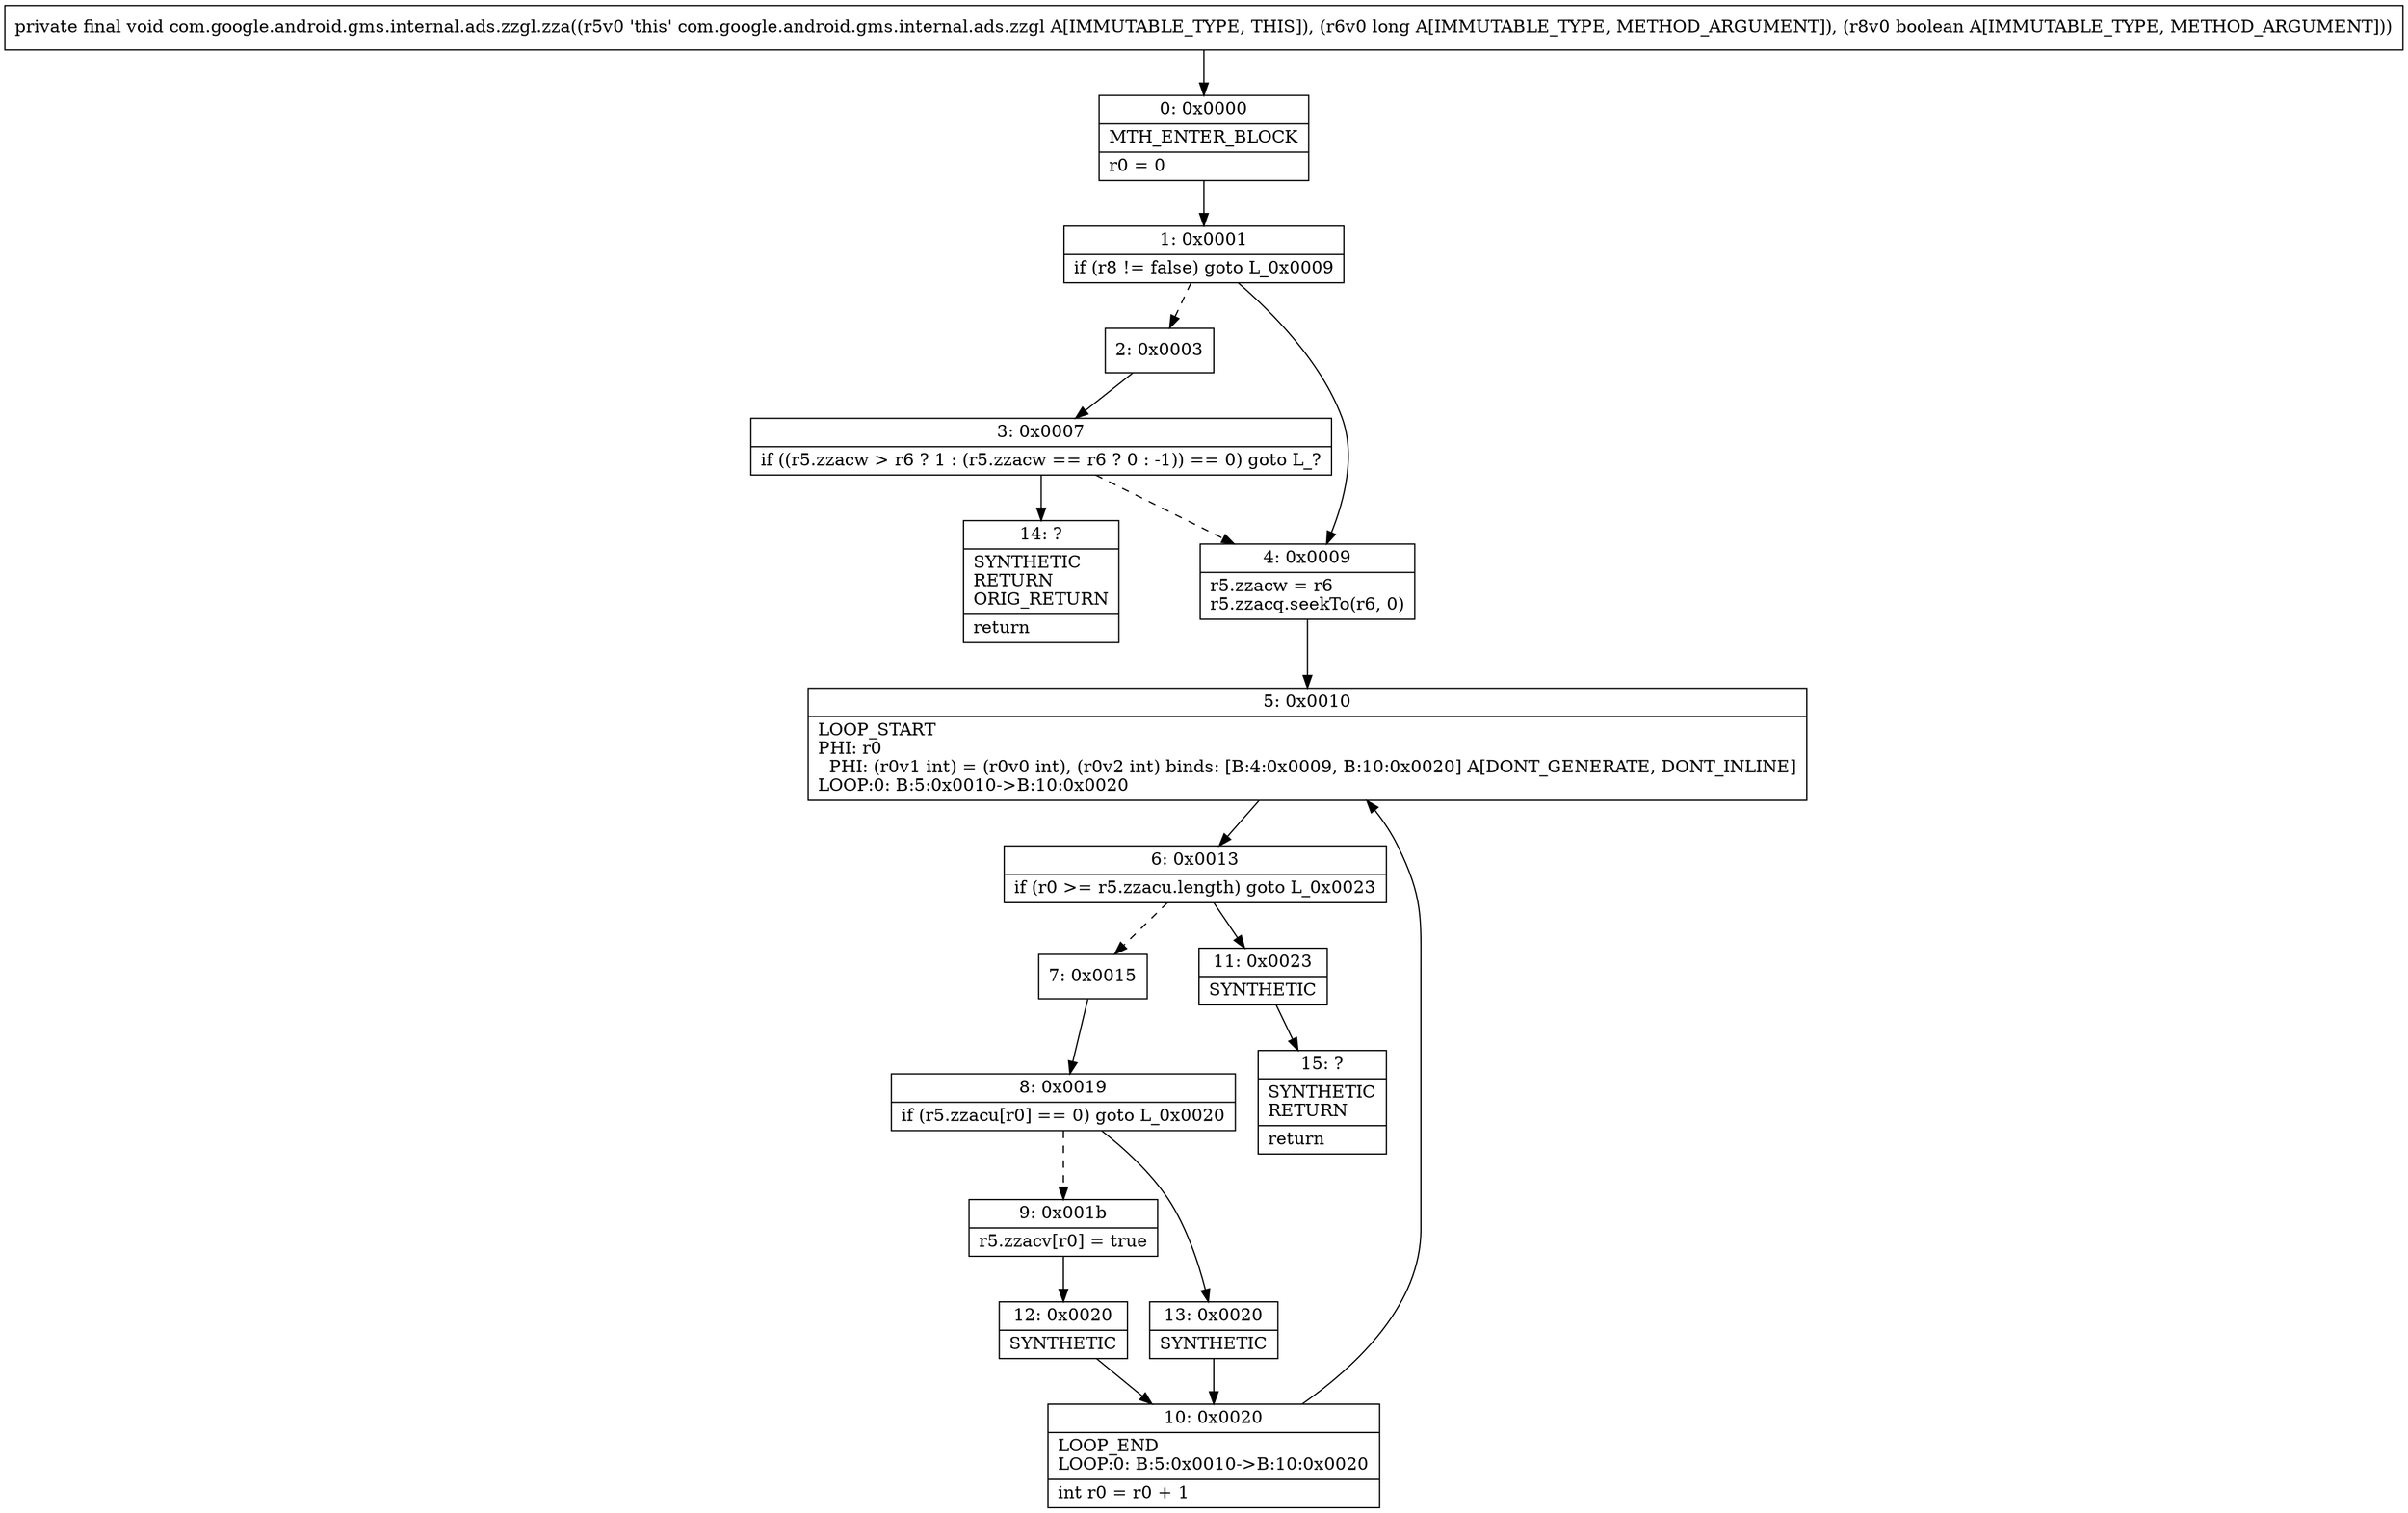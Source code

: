 digraph "CFG forcom.google.android.gms.internal.ads.zzgl.zza(JZ)V" {
Node_0 [shape=record,label="{0\:\ 0x0000|MTH_ENTER_BLOCK\l|r0 = 0\l}"];
Node_1 [shape=record,label="{1\:\ 0x0001|if (r8 != false) goto L_0x0009\l}"];
Node_2 [shape=record,label="{2\:\ 0x0003}"];
Node_3 [shape=record,label="{3\:\ 0x0007|if ((r5.zzacw \> r6 ? 1 : (r5.zzacw == r6 ? 0 : \-1)) == 0) goto L_?\l}"];
Node_4 [shape=record,label="{4\:\ 0x0009|r5.zzacw = r6\lr5.zzacq.seekTo(r6, 0)\l}"];
Node_5 [shape=record,label="{5\:\ 0x0010|LOOP_START\lPHI: r0 \l  PHI: (r0v1 int) = (r0v0 int), (r0v2 int) binds: [B:4:0x0009, B:10:0x0020] A[DONT_GENERATE, DONT_INLINE]\lLOOP:0: B:5:0x0010\-\>B:10:0x0020\l}"];
Node_6 [shape=record,label="{6\:\ 0x0013|if (r0 \>= r5.zzacu.length) goto L_0x0023\l}"];
Node_7 [shape=record,label="{7\:\ 0x0015}"];
Node_8 [shape=record,label="{8\:\ 0x0019|if (r5.zzacu[r0] == 0) goto L_0x0020\l}"];
Node_9 [shape=record,label="{9\:\ 0x001b|r5.zzacv[r0] = true\l}"];
Node_10 [shape=record,label="{10\:\ 0x0020|LOOP_END\lLOOP:0: B:5:0x0010\-\>B:10:0x0020\l|int r0 = r0 + 1\l}"];
Node_11 [shape=record,label="{11\:\ 0x0023|SYNTHETIC\l}"];
Node_12 [shape=record,label="{12\:\ 0x0020|SYNTHETIC\l}"];
Node_13 [shape=record,label="{13\:\ 0x0020|SYNTHETIC\l}"];
Node_14 [shape=record,label="{14\:\ ?|SYNTHETIC\lRETURN\lORIG_RETURN\l|return\l}"];
Node_15 [shape=record,label="{15\:\ ?|SYNTHETIC\lRETURN\l|return\l}"];
MethodNode[shape=record,label="{private final void com.google.android.gms.internal.ads.zzgl.zza((r5v0 'this' com.google.android.gms.internal.ads.zzgl A[IMMUTABLE_TYPE, THIS]), (r6v0 long A[IMMUTABLE_TYPE, METHOD_ARGUMENT]), (r8v0 boolean A[IMMUTABLE_TYPE, METHOD_ARGUMENT])) }"];
MethodNode -> Node_0;
Node_0 -> Node_1;
Node_1 -> Node_2[style=dashed];
Node_1 -> Node_4;
Node_2 -> Node_3;
Node_3 -> Node_4[style=dashed];
Node_3 -> Node_14;
Node_4 -> Node_5;
Node_5 -> Node_6;
Node_6 -> Node_7[style=dashed];
Node_6 -> Node_11;
Node_7 -> Node_8;
Node_8 -> Node_9[style=dashed];
Node_8 -> Node_13;
Node_9 -> Node_12;
Node_10 -> Node_5;
Node_11 -> Node_15;
Node_12 -> Node_10;
Node_13 -> Node_10;
}

